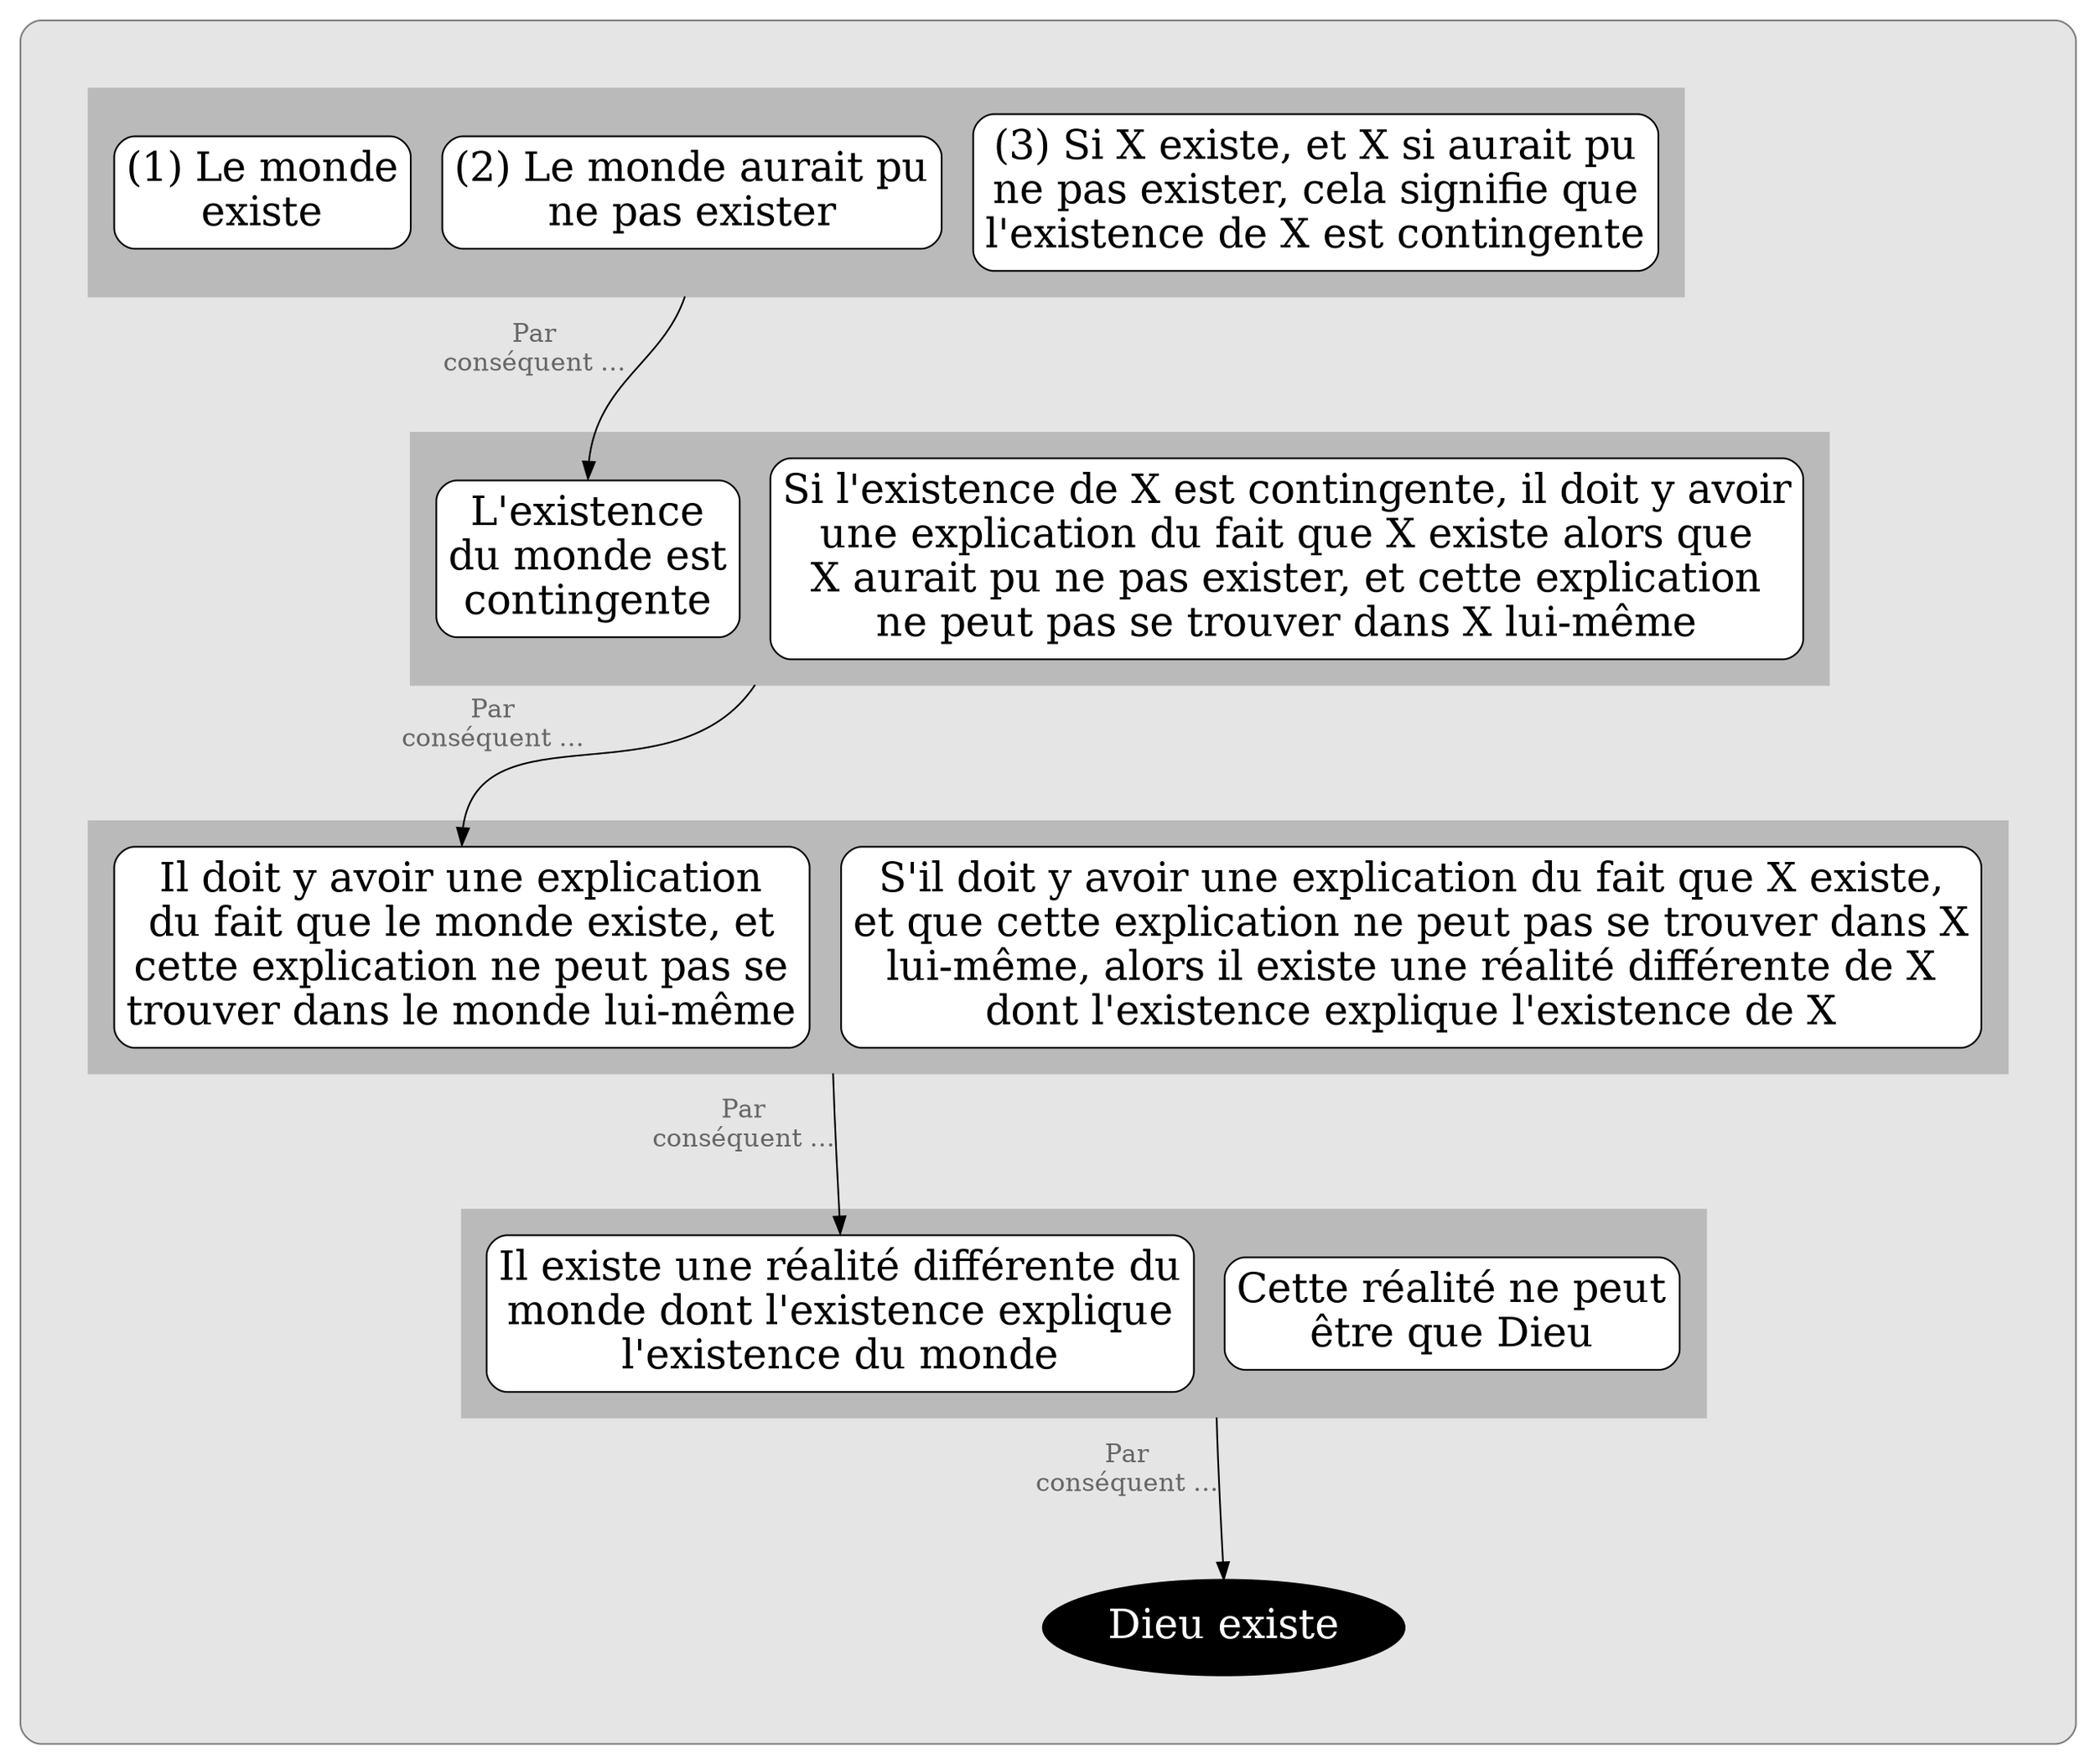 digraph G {
splines=true
newrank=true
compound=true


node[color=red3, style="rounded, filled", shape="box", fillcolor=white, penwidth=1, fontcolor=black, fontsize=16, margin=0.1]


node[shape=box, fillcolor=white, style="filled,rounded", color=black, fontsize=24, penwidth=1,fontcolor=black, margin=0.1]
edge[minlen=2,color=red3, penwidth=0.8, arrowsize=0.8, label=" Mais …", fontcolor=red4,fontsize=12]
//{rank=same;o1->p1[dir=back]}


subgraph cluster_0 {
bgcolor=grey90
style=rounded
color=grey50
margin=40



node[shape=box, fillcolor=white, style="filled,rounded", color=black]
edge[label="",xlabel="Par
conséquent …",fontcolor=grey40;fontsize=15,minlen=3,color=black,penwidth=1, arrowsize=1]



subgraph cluster_1 {
style="box"
margin=15
bgcolor=grey73
color=grey73

p1[label="(1) Le monde
existe"]
p2[label="(2) Le monde aurait pu
ne pas exister"]
p3[label="(3) Si X existe, et X si aurait pu
ne pas exister, cela signifie que
l'existence de X est contingente"]
}


{rank=same;p1->p2->p3[style=invis,xlabel="",minlen=1]}

//p2:s->p3:n[ltail=cluster_1]
//p2:w->p3:n[ltail=cluster_1]
//p3[label="(3) Lemme 1"]

p2:s->p4:n[ltail=cluster_1]

subgraph cluster_2 {
style="box"
margin=15
bgcolor=grey73
color=grey73
p4[label="L'existence
du monde est
contingente"]

p5[label="Si l'existence de X est contingente, il doit y avoir
une explication du fait que X existe alors que
X aurait pu ne pas exister, et cette explication
ne peut pas se trouver dans X lui-même"]
}
{rank=same;p4->p5[style=invis,xlabel="",minlen=1]}

p5:w->p6:n[ltail=cluster_2]


subgraph cluster_3 {
style="box"
margin=15
bgcolor=grey73
color=grey73
p6[label="Il doit y avoir une explication
du fait que le monde existe, et
cette explication ne peut pas se
trouver dans le monde lui-même"]

p7[label="S'il doit y avoir une explication du fait que X existe,
et que cette explication ne peut pas se trouver dans X
lui-même, alors il existe une réalité différente de X
dont l'existence explique l'existence de X"]
}
{rank=same;p6->p7[style=invis,xlabel="",minlen=1]}

p7:w->p8:n[ltail=cluster_3]


subgraph cluster_4 {
style="box"
margin=15
bgcolor=grey73
color=grey73
p8[label="Il existe une réalité différente du
monde dont l'existence explique
l'existence du monde"]
p9[label="Cette réalité ne peut
être que Dieu"]
}
{rank=same;p8->p9[style=invis,xlabel="",minlen=1]}

p9:w->C:n[ltail=cluster_4]

C[label="Dieu existe",fillcolor=black, fontcolor=white, color=black, shape=ellipse]


}

node[color=red3, style="rounded, filled", shape="box", fillcolor=white, penwidth=1, fontcolor=black, fontsize=16, margin=0.1]

//{rank=same;p4->o2}

}
